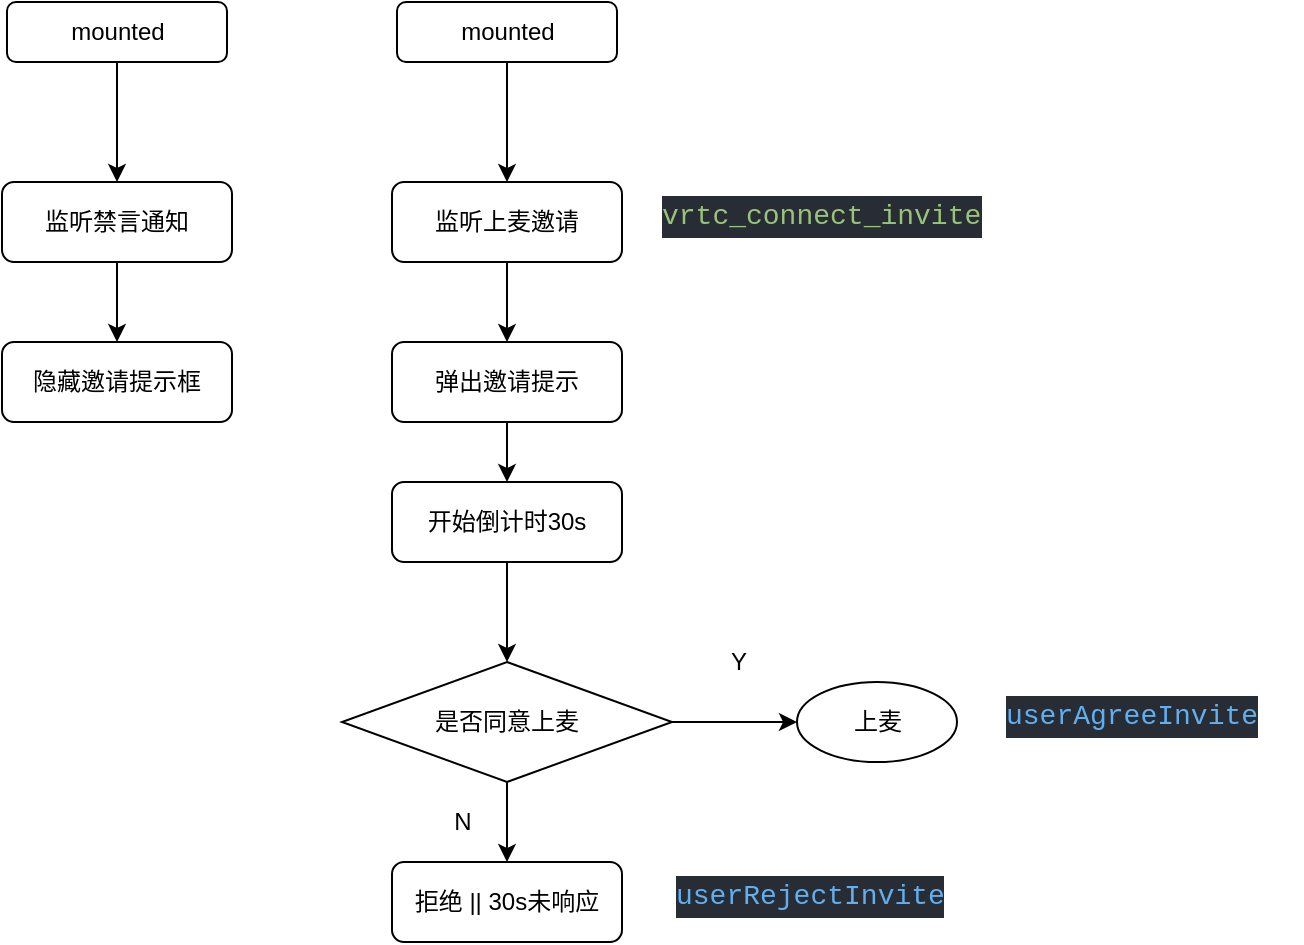 <mxfile>
    <diagram id="hNHlzco4m0wY0Fr4J7jx" name="第 1 页">
        <mxGraphModel dx="664" dy="477" grid="1" gridSize="10" guides="1" tooltips="1" connect="1" arrows="1" fold="1" page="1" pageScale="1" pageWidth="827" pageHeight="1169" math="0" shadow="0">
            <root>
                <mxCell id="0"/>
                <mxCell id="1" parent="0"/>
                <mxCell id="4" style="edgeStyle=none;html=1;exitX=0.5;exitY=1;exitDx=0;exitDy=0;entryX=0.5;entryY=0;entryDx=0;entryDy=0;" parent="1" source="2" target="3" edge="1">
                    <mxGeometry relative="1" as="geometry"/>
                </mxCell>
                <mxCell id="2" value="mounted" style="rounded=1;whiteSpace=wrap;html=1;" parent="1" vertex="1">
                    <mxGeometry x="347.5" y="150" width="110" height="30" as="geometry"/>
                </mxCell>
                <mxCell id="99" value="" style="edgeStyle=none;html=1;" edge="1" parent="1" source="3" target="96">
                    <mxGeometry relative="1" as="geometry"/>
                </mxCell>
                <mxCell id="3" value="监听上麦邀请" style="rounded=1;whiteSpace=wrap;html=1;" parent="1" vertex="1">
                    <mxGeometry x="345" y="240" width="115" height="40" as="geometry"/>
                </mxCell>
                <mxCell id="14" style="edgeStyle=none;html=1;exitX=0.5;exitY=1;exitDx=0;exitDy=0;entryX=0.5;entryY=0;entryDx=0;entryDy=0;" parent="1" source="5" edge="1">
                    <mxGeometry relative="1" as="geometry">
                        <mxPoint x="402.5" y="580" as="targetPoint"/>
                    </mxGeometry>
                </mxCell>
                <mxCell id="16" style="edgeStyle=none;html=1;exitX=1;exitY=0.5;exitDx=0;exitDy=0;entryX=0;entryY=0.5;entryDx=0;entryDy=0;" parent="1" source="5" target="6" edge="1">
                    <mxGeometry relative="1" as="geometry"/>
                </mxCell>
                <mxCell id="5" value="是否同意上麦" style="rhombus;whiteSpace=wrap;html=1;" parent="1" vertex="1">
                    <mxGeometry x="320" y="480" width="165" height="60" as="geometry"/>
                </mxCell>
                <mxCell id="6" value="上麦" style="ellipse;whiteSpace=wrap;html=1;" parent="1" vertex="1">
                    <mxGeometry x="547.5" y="490" width="80" height="40" as="geometry"/>
                </mxCell>
                <mxCell id="7" value="Y" style="text;html=1;align=center;verticalAlign=middle;resizable=0;points=[];autosize=1;strokeColor=none;fillColor=none;" parent="1" vertex="1">
                    <mxGeometry x="507.5" y="470" width="20" height="20" as="geometry"/>
                </mxCell>
                <mxCell id="11" value="N" style="text;html=1;align=center;verticalAlign=middle;resizable=0;points=[];autosize=1;strokeColor=none;fillColor=none;" parent="1" vertex="1">
                    <mxGeometry x="370" y="550" width="20" height="20" as="geometry"/>
                </mxCell>
                <mxCell id="81" value="&lt;meta charset=&quot;utf-8&quot;&gt;&lt;div style=&quot;color: rgb(171, 178, 191); background-color: rgb(40, 44, 52); font-family: menlo, monaco, &amp;quot;courier new&amp;quot;, monospace; font-weight: normal; font-size: 14px; line-height: 21px;&quot;&gt;&lt;div&gt;&lt;span style=&quot;color: #98c379&quot;&gt;vrtc_connect_invite&lt;/span&gt;&lt;/div&gt;&lt;/div&gt;" style="text;whiteSpace=wrap;html=1;" vertex="1" parent="1">
                    <mxGeometry x="477.5" y="240" width="190" height="40" as="geometry"/>
                </mxCell>
                <mxCell id="84" value="" style="edgeStyle=none;html=1;" edge="1" parent="1" source="82" target="5">
                    <mxGeometry relative="1" as="geometry"/>
                </mxCell>
                <mxCell id="82" value="开始倒计时30s" style="rounded=1;whiteSpace=wrap;html=1;" vertex="1" parent="1">
                    <mxGeometry x="345" y="390" width="115" height="40" as="geometry"/>
                </mxCell>
                <mxCell id="88" value="&lt;meta charset=&quot;utf-8&quot;&gt;&lt;div style=&quot;color: rgb(171, 178, 191); background-color: rgb(40, 44, 52); font-family: menlo, monaco, &amp;quot;courier new&amp;quot;, monospace; font-weight: normal; font-size: 14px; line-height: 21px;&quot;&gt;&lt;div&gt;&lt;span style=&quot;color: #61afef&quot;&gt;userAgreeInvite&lt;/span&gt;&lt;/div&gt;&lt;/div&gt;" style="text;whiteSpace=wrap;html=1;" vertex="1" parent="1">
                    <mxGeometry x="650" y="490" width="150" height="40" as="geometry"/>
                </mxCell>
                <mxCell id="89" value="&lt;meta charset=&quot;utf-8&quot;&gt;&lt;div style=&quot;color: rgb(171, 178, 191); background-color: rgb(40, 44, 52); font-family: menlo, monaco, &amp;quot;courier new&amp;quot;, monospace; font-weight: normal; font-size: 14px; line-height: 21px;&quot;&gt;&lt;div&gt;&lt;span style=&quot;color: #61afef&quot;&gt;userRejectInvite&lt;/span&gt;&lt;/div&gt;&lt;/div&gt;" style="text;whiteSpace=wrap;html=1;" vertex="1" parent="1">
                    <mxGeometry x="485" y="580" width="160" height="40" as="geometry"/>
                </mxCell>
                <mxCell id="92" value="拒绝 || 30s未响应" style="rounded=1;whiteSpace=wrap;html=1;" vertex="1" parent="1">
                    <mxGeometry x="345" y="580" width="115" height="40" as="geometry"/>
                </mxCell>
                <mxCell id="102" value="" style="edgeStyle=none;html=1;" edge="1" parent="1" source="94" target="101">
                    <mxGeometry relative="1" as="geometry"/>
                </mxCell>
                <mxCell id="94" value="监听禁言通知" style="rounded=1;whiteSpace=wrap;html=1;" vertex="1" parent="1">
                    <mxGeometry x="150" y="240" width="115" height="40" as="geometry"/>
                </mxCell>
                <mxCell id="100" value="" style="edgeStyle=none;html=1;" edge="1" parent="1" source="96" target="82">
                    <mxGeometry relative="1" as="geometry"/>
                </mxCell>
                <mxCell id="96" value="弹出邀请提示" style="rounded=1;whiteSpace=wrap;html=1;" vertex="1" parent="1">
                    <mxGeometry x="345" y="320" width="115" height="40" as="geometry"/>
                </mxCell>
                <mxCell id="101" value="隐藏邀请提示框" style="rounded=1;whiteSpace=wrap;html=1;" vertex="1" parent="1">
                    <mxGeometry x="150" y="320" width="115" height="40" as="geometry"/>
                </mxCell>
                <mxCell id="104" value="" style="edgeStyle=none;html=1;" edge="1" parent="1" source="103" target="94">
                    <mxGeometry relative="1" as="geometry"/>
                </mxCell>
                <mxCell id="103" value="mounted" style="rounded=1;whiteSpace=wrap;html=1;" vertex="1" parent="1">
                    <mxGeometry x="152.5" y="150" width="110" height="30" as="geometry"/>
                </mxCell>
            </root>
        </mxGraphModel>
    </diagram>
</mxfile>